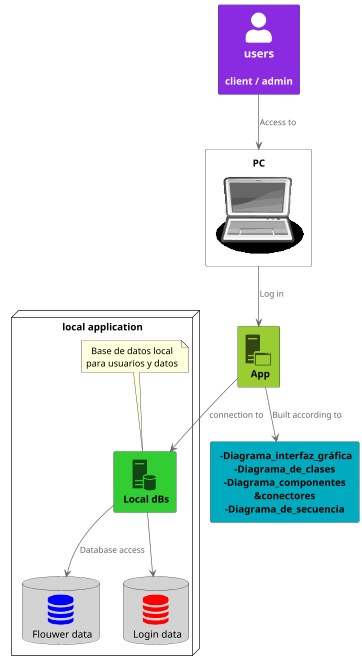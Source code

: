 @startuml "Flouwer"

scale .7

!define RECTANGLE class
!define LAPTOP [Laptop]
!define PERSON [Usuario]

!include <osa/laptop/laptop>
!include <C4/C4_Container>
!include <tupadr3/common>
!include <office/Servers/application_server>
!include <office/Servers/database_server>
!include <kubernetes/k8s-sprites-unlabeled-25pct>
!include <tupadr3/font-awesome/database>
!include <tupadr3/font-awesome/server>

rectangle "PC\n <$laptop>" as LaptopObject #White
Person(personAlias, "users", "client / admin") #BlueViolet

OFF_APPLICATION_SERVER(app,App) #YellowGreen

node "local application" <<$cloudogu>> {
    OFF_DATABASE_SERVER(dblocales,Local dBs) #LimeGreen
    FA_DATABASE(db1, Flouwer data,database,Blue) #LightGray
    FA_DATABASE(db2,Login data ,database, Red) #LightGray
    note top of dblocales : Base de datos local\npara usuarios y datos 
}


skinparam rectangle {
    BackgroundColor #00ABBF
    FontColor BLACK
    FontStyle Bold
}


rectangle " -Diagrama_interfaz_gráfica -Diagrama_de_clases -Diagrama_componentes &conectores -Diagrama_de_secuencia" as DiagramaRef {
} 

personAlias --> LaptopObject : Access to
LaptopObject --> app : Log in

app --> dblocales : connection to
dblocales --> db1 : Database access
dblocales --> db2 

app --> DiagramaRef : Built according to
@enduml